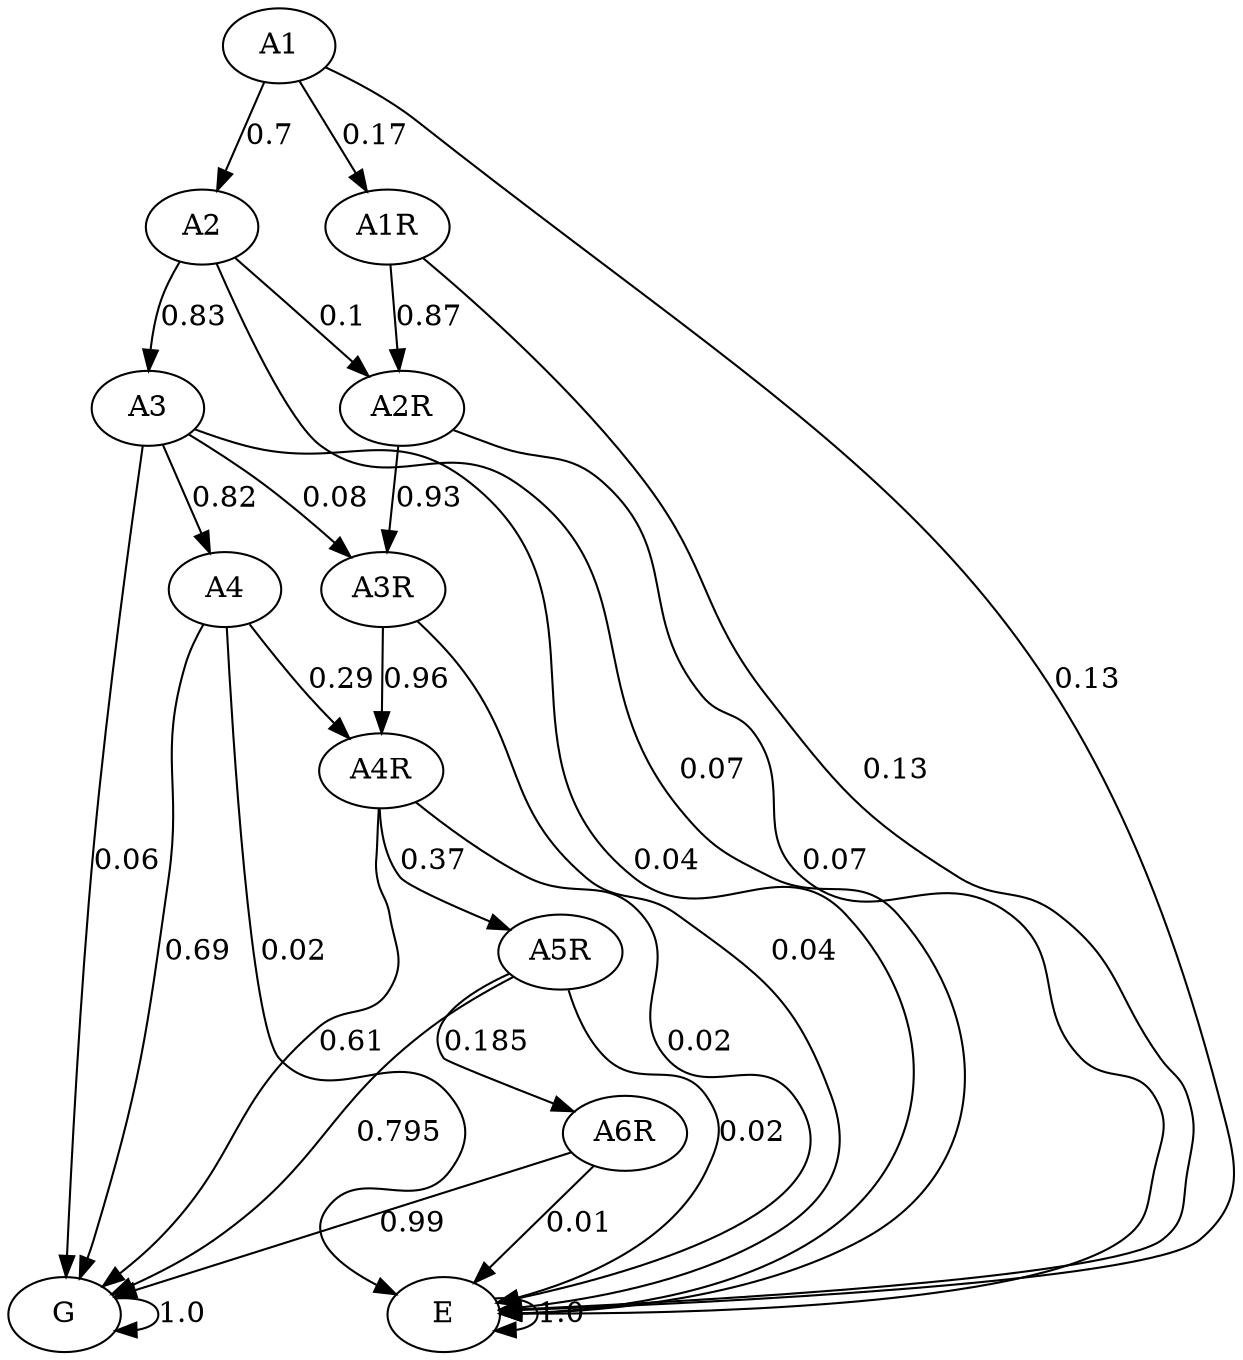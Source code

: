 digraph  {
A1;
A2;
A3;
A4;
A1R;
A2R;
A3R;
A4R;
A5R;
A6R;
G;
E;
A1 -> A2  [key=0, label="0.7", weight="0.7"];
A1 -> A1R  [key=0, label="0.17", weight="0.17"];
A1 -> E  [key=0, label="0.13", weight="0.13"];
A2 -> A3  [key=0, label="0.83", weight="0.83"];
A2 -> A2R  [key=0, label="0.1", weight="0.1"];
A2 -> E  [key=0, label="0.07", weight="0.07"];
A3 -> A4  [key=0, label="0.82", weight="0.82"];
A3 -> A3R  [key=0, label="0.08", weight="0.08"];
A3 -> G  [key=0, label="0.06", weight="0.06"];
A3 -> E  [key=0, label="0.04", weight="0.04"];
A4 -> A4R  [key=0, label="0.29", weight="0.29"];
A4 -> G  [key=0, label="0.69", weight="0.69"];
A4 -> E  [key=0, label="0.02", weight="0.02"];
A1R -> A2R  [key=0, label="0.87", weight="0.87"];
A1R -> E  [key=0, label="0.13", weight="0.13"];
A2R -> A3R  [key=0, label="0.93", weight="0.93"];
A2R -> E  [key=0, label="0.07", weight="0.07"];
A3R -> A4R  [key=0, label="0.96", weight="0.96"];
A3R -> E  [key=0, label="0.04", weight="0.04"];
A4R -> A5R  [key=0, label="0.37", weight="0.37"];
A4R -> G  [key=0, label="0.61", weight="0.61"];
A4R -> E  [key=0, label="0.02", weight="0.02"];
A5R -> A6R  [key=0, label="0.185", weight="0.185"];
A5R -> G  [key=0, label="0.795", weight="0.795"];
A5R -> E  [key=0, label="0.02", weight="0.02"];
A6R -> G  [key=0, label="0.99", weight="0.99"];
A6R -> E  [key=0, label="0.01", weight="0.01"];
G -> G  [key=0, label="1.0", weight="1.0"];
E -> E  [key=0, label="1.0", weight="1.0"];
}
